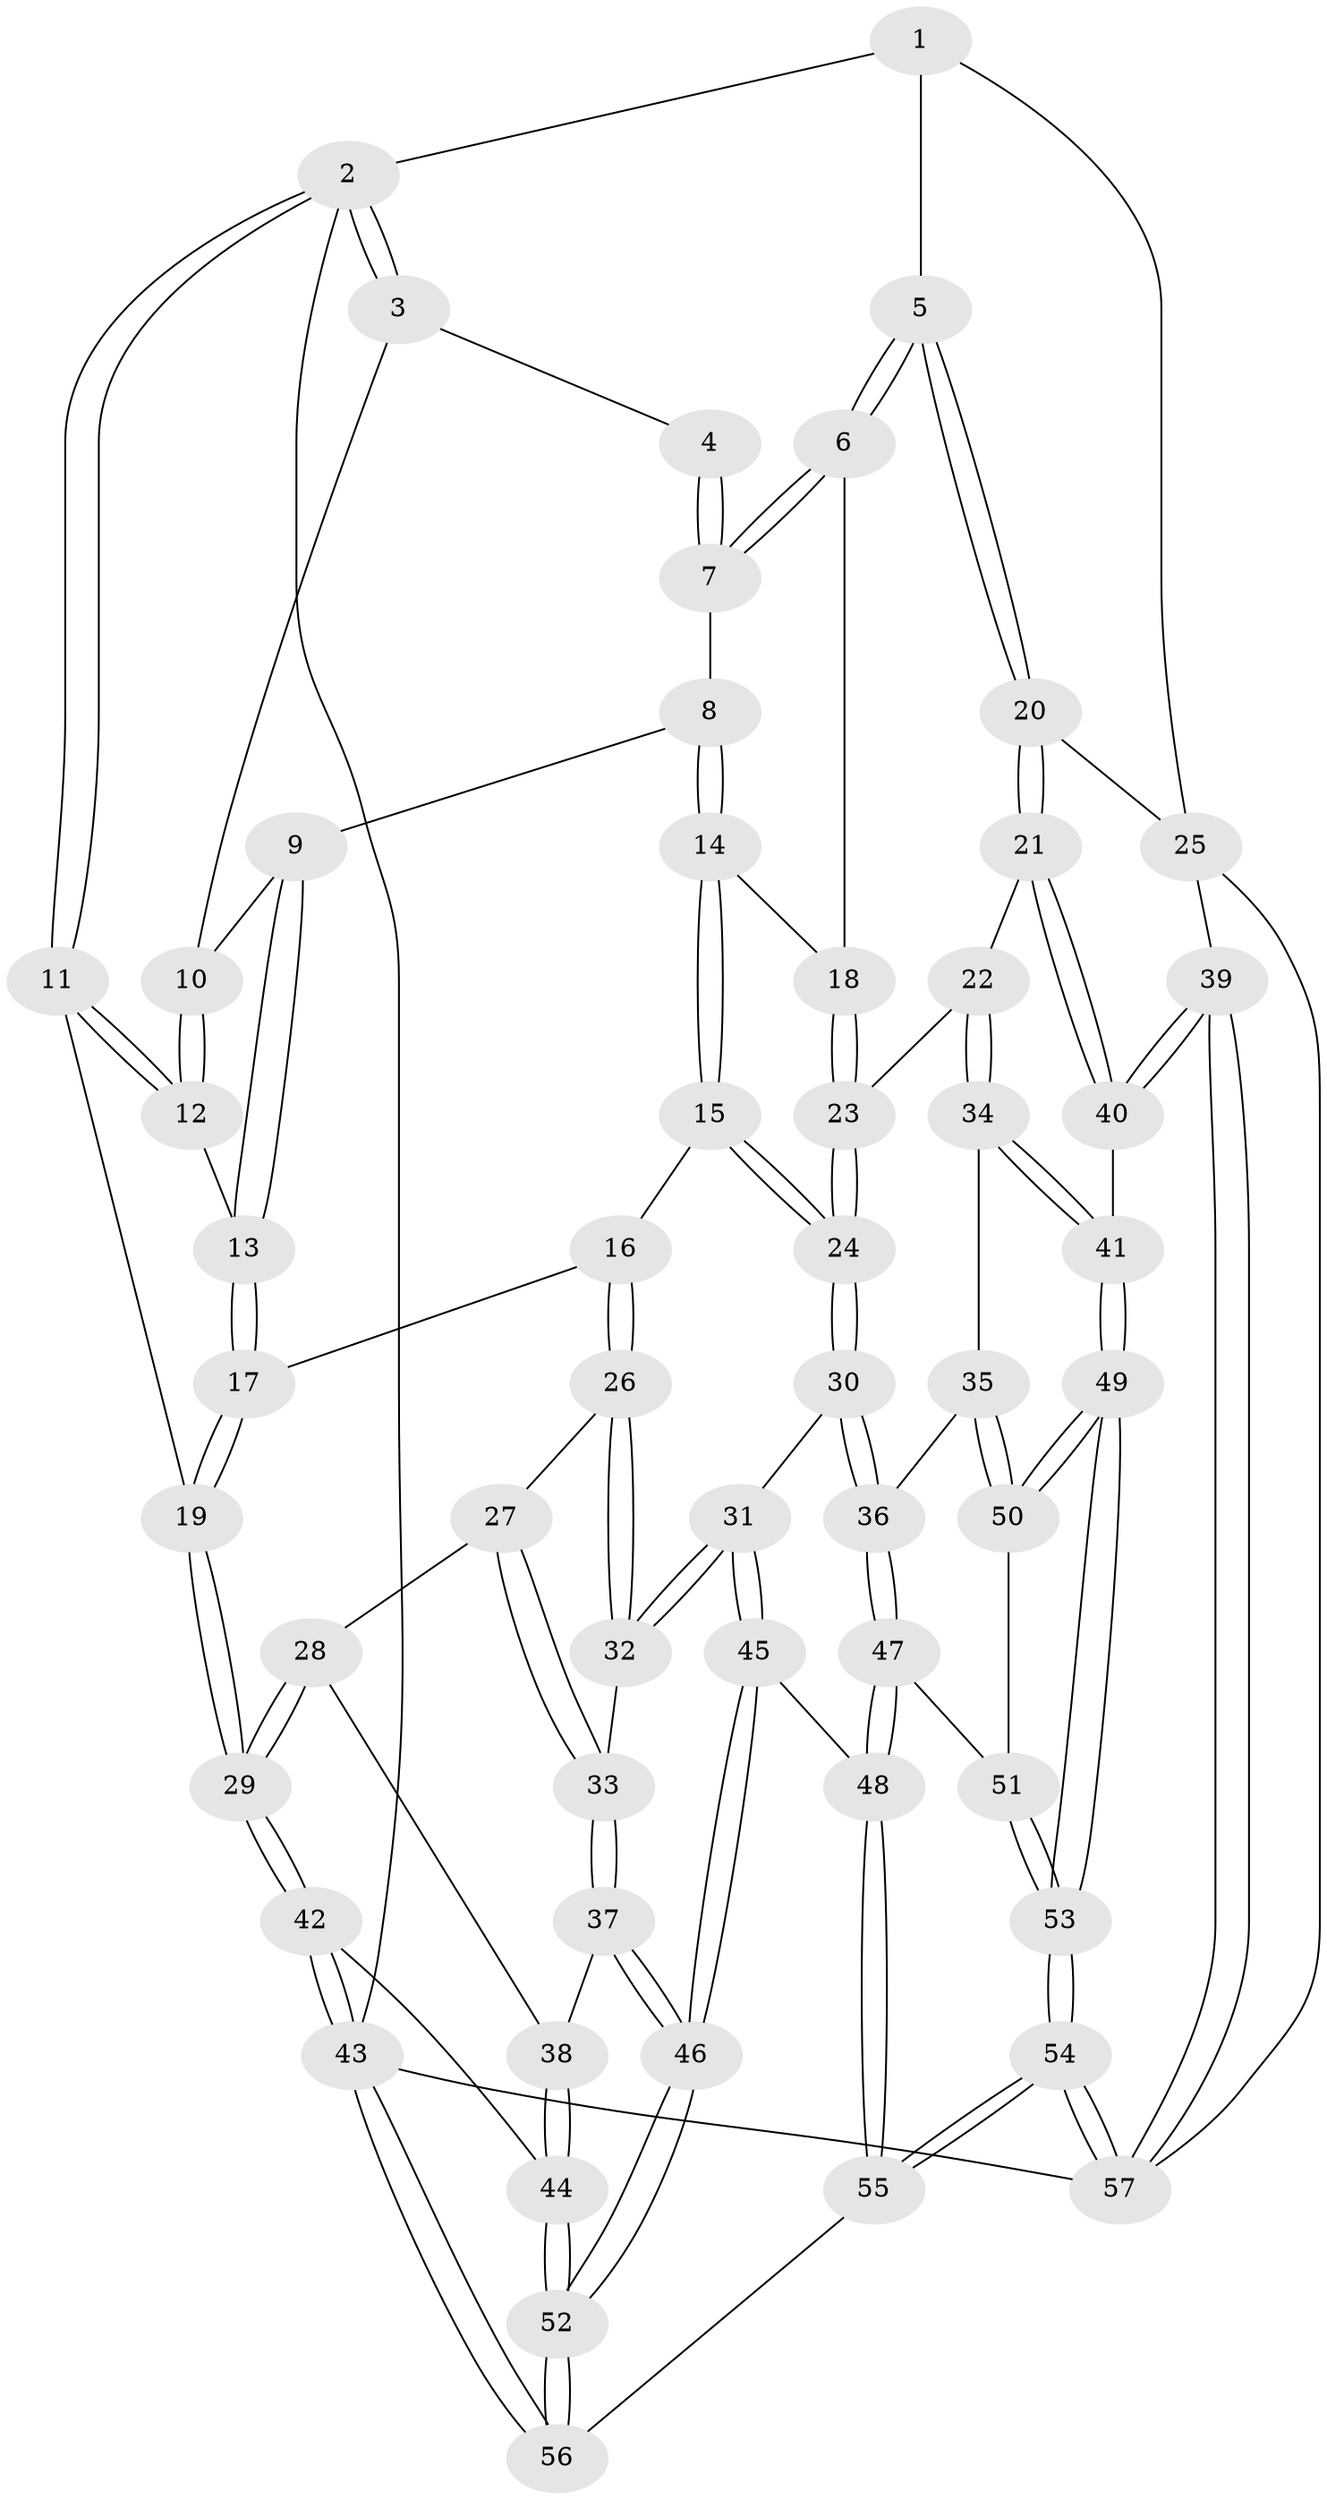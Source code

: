 // coarse degree distribution, {4: 0.5588235294117647, 8: 0.029411764705882353, 3: 0.20588235294117646, 5: 0.20588235294117646}
// Generated by graph-tools (version 1.1) at 2025/24/03/03/25 07:24:34]
// undirected, 57 vertices, 139 edges
graph export_dot {
graph [start="1"]
  node [color=gray90,style=filled];
  1 [pos="+0.9091274857028536+0"];
  2 [pos="+0+0"];
  3 [pos="+0.23015623674149094+0"];
  4 [pos="+0.43778792302918956+0"];
  5 [pos="+0.7597814713464991+0.3198611598196968"];
  6 [pos="+0.6154995431155668+0.29435250779589556"];
  7 [pos="+0.5472328733203785+0.21193667410443306"];
  8 [pos="+0.3256664342720827+0.22333112341961506"];
  9 [pos="+0.2370480813978576+0.15722468356407168"];
  10 [pos="+0.20459291666207285+0.052303237433166304"];
  11 [pos="+0+0.1611997710160039"];
  12 [pos="+0.04729913669077472+0.19707902970774363"];
  13 [pos="+0.152796478542272+0.3871006981305578"];
  14 [pos="+0.27634499267598833+0.44191088103152804"];
  15 [pos="+0.19245460305818643+0.47215852019553706"];
  16 [pos="+0.18619438587338258+0.4727015924268461"];
  17 [pos="+0.1593017012114+0.4594168840181707"];
  18 [pos="+0.4493291468296175+0.4281337241151698"];
  19 [pos="+0+0.5176658744384199"];
  20 [pos="+0.891853757140208+0.43764970886398535"];
  21 [pos="+0.8002249235964922+0.573672953072318"];
  22 [pos="+0.6808562131083103+0.6462430175198527"];
  23 [pos="+0.49213388088357124+0.6597713302069997"];
  24 [pos="+0.4399287860678057+0.7181980403362102"];
  25 [pos="+1+0.44854578664156014"];
  26 [pos="+0.18752259095204046+0.6187126697728531"];
  27 [pos="+0.17200202270423026+0.6764701002591121"];
  28 [pos="+0.15415320425471488+0.7055890261838742"];
  29 [pos="+0+0.5732470720134286"];
  30 [pos="+0.43973115771164095+0.7187517988501129"];
  31 [pos="+0.41489558142664257+0.7328569156434735"];
  32 [pos="+0.36522139774544393+0.7461245415546813"];
  33 [pos="+0.30652298028369607+0.7843461021430511"];
  34 [pos="+0.6456881930523608+0.7929299978477709"];
  35 [pos="+0.5034680410991763+0.7874720756936785"];
  36 [pos="+0.468868856064503+0.7638396867797695"];
  37 [pos="+0.26362346353359134+0.8418982113332419"];
  38 [pos="+0.12921077790260982+0.7657537457671941"];
  39 [pos="+1+1"];
  40 [pos="+0.8212074133624783+0.8847795056777861"];
  41 [pos="+0.6657454674062435+0.8926963088137669"];
  42 [pos="+0+0.7929192206158755"];
  43 [pos="+0+1"];
  44 [pos="+0.02795648809288955+0.8333642759282739"];
  45 [pos="+0.3747106365822381+0.9104742839724118"];
  46 [pos="+0.26558080217553726+0.9336711346391219"];
  47 [pos="+0.4601316329523629+0.9273045754876764"];
  48 [pos="+0.44551068145429656+0.9368262218343043"];
  49 [pos="+0.6382750523959173+0.9168146630968615"];
  50 [pos="+0.577060511298251+0.893610689206913"];
  51 [pos="+0.4623831313108221+0.9274507448209098"];
  52 [pos="+0.20250430700918087+1"];
  53 [pos="+0.6137115774769583+1"];
  54 [pos="+0.6166171200477797+1"];
  55 [pos="+0.3999518801299792+1"];
  56 [pos="+0.20774727079928498+1"];
  57 [pos="+1+1"];
  1 -- 2;
  1 -- 5;
  1 -- 25;
  2 -- 3;
  2 -- 3;
  2 -- 11;
  2 -- 11;
  2 -- 43;
  3 -- 4;
  3 -- 10;
  4 -- 7;
  4 -- 7;
  5 -- 6;
  5 -- 6;
  5 -- 20;
  5 -- 20;
  6 -- 7;
  6 -- 7;
  6 -- 18;
  7 -- 8;
  8 -- 9;
  8 -- 14;
  8 -- 14;
  9 -- 10;
  9 -- 13;
  9 -- 13;
  10 -- 12;
  10 -- 12;
  11 -- 12;
  11 -- 12;
  11 -- 19;
  12 -- 13;
  13 -- 17;
  13 -- 17;
  14 -- 15;
  14 -- 15;
  14 -- 18;
  15 -- 16;
  15 -- 24;
  15 -- 24;
  16 -- 17;
  16 -- 26;
  16 -- 26;
  17 -- 19;
  17 -- 19;
  18 -- 23;
  18 -- 23;
  19 -- 29;
  19 -- 29;
  20 -- 21;
  20 -- 21;
  20 -- 25;
  21 -- 22;
  21 -- 40;
  21 -- 40;
  22 -- 23;
  22 -- 34;
  22 -- 34;
  23 -- 24;
  23 -- 24;
  24 -- 30;
  24 -- 30;
  25 -- 39;
  25 -- 57;
  26 -- 27;
  26 -- 32;
  26 -- 32;
  27 -- 28;
  27 -- 33;
  27 -- 33;
  28 -- 29;
  28 -- 29;
  28 -- 38;
  29 -- 42;
  29 -- 42;
  30 -- 31;
  30 -- 36;
  30 -- 36;
  31 -- 32;
  31 -- 32;
  31 -- 45;
  31 -- 45;
  32 -- 33;
  33 -- 37;
  33 -- 37;
  34 -- 35;
  34 -- 41;
  34 -- 41;
  35 -- 36;
  35 -- 50;
  35 -- 50;
  36 -- 47;
  36 -- 47;
  37 -- 38;
  37 -- 46;
  37 -- 46;
  38 -- 44;
  38 -- 44;
  39 -- 40;
  39 -- 40;
  39 -- 57;
  39 -- 57;
  40 -- 41;
  41 -- 49;
  41 -- 49;
  42 -- 43;
  42 -- 43;
  42 -- 44;
  43 -- 56;
  43 -- 56;
  43 -- 57;
  44 -- 52;
  44 -- 52;
  45 -- 46;
  45 -- 46;
  45 -- 48;
  46 -- 52;
  46 -- 52;
  47 -- 48;
  47 -- 48;
  47 -- 51;
  48 -- 55;
  48 -- 55;
  49 -- 50;
  49 -- 50;
  49 -- 53;
  49 -- 53;
  50 -- 51;
  51 -- 53;
  51 -- 53;
  52 -- 56;
  52 -- 56;
  53 -- 54;
  53 -- 54;
  54 -- 55;
  54 -- 55;
  54 -- 57;
  54 -- 57;
  55 -- 56;
}
